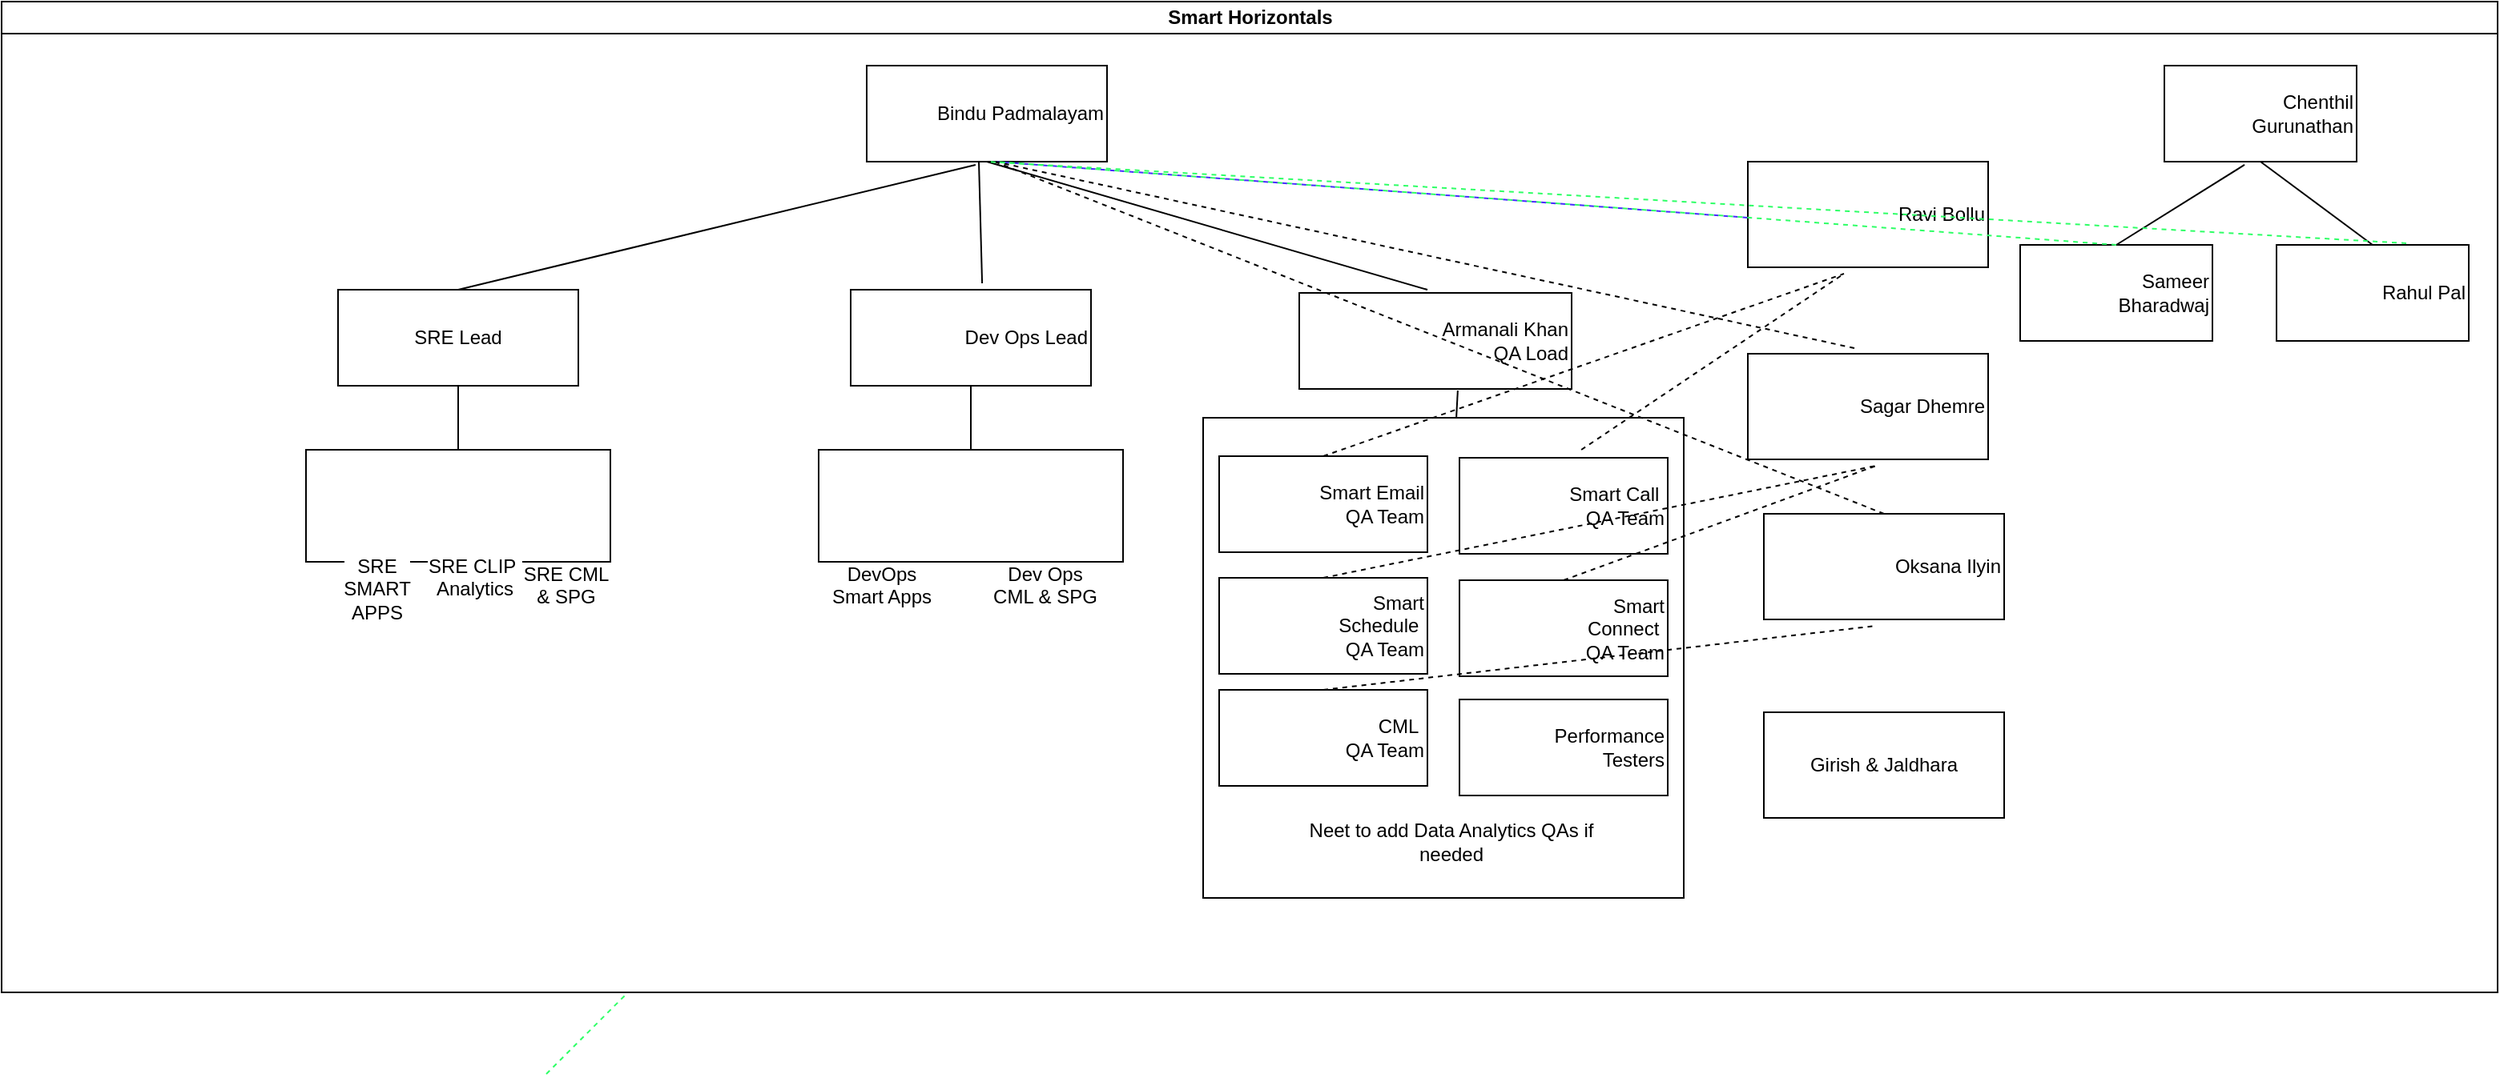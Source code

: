 <mxfile version="12.6.5" type="github">
  <diagram id="prtHgNgQTEPvFCAcTncT" name="Page-1">
    <mxGraphModel dx="2013" dy="657" grid="1" gridSize="10" guides="1" tooltips="1" connect="1" arrows="1" fold="1" page="1" pageScale="1" pageWidth="827" pageHeight="1169" math="0" shadow="0">
      <root>
        <mxCell id="0"/>
        <mxCell id="1" parent="0"/>
        <mxCell id="dNxyNK7c78bLwvsdeMH5-11" value="Smart Horizontals" style="swimlane;html=1;startSize=20;horizontal=1;containerType=tree;glass=0;" parent="1" vertex="1">
          <mxGeometry x="-20" y="130" width="1558" height="619" as="geometry"/>
        </mxCell>
        <mxCell id="RRAYRTc91nMsAFZijI1P-2" value="Ravi Bollu" style="rounded=0;whiteSpace=wrap;html=1;align=right;" vertex="1" parent="dNxyNK7c78bLwvsdeMH5-11">
          <mxGeometry x="1090" y="100" width="150" height="66" as="geometry"/>
        </mxCell>
        <mxCell id="RYNxEgdlnpWthMYJhhDc-46" value="" style="whiteSpace=wrap;html=1;aspect=fixed;" parent="dNxyNK7c78bLwvsdeMH5-11" vertex="1">
          <mxGeometry x="750" y="260" width="300" height="300" as="geometry"/>
        </mxCell>
        <mxCell id="RYNxEgdlnpWthMYJhhDc-32" value="Armanali Khan&lt;br&gt;QA Load" style="rounded=0;whiteSpace=wrap;html=1;align=right;" parent="dNxyNK7c78bLwvsdeMH5-11" vertex="1">
          <mxGeometry x="810" y="182" width="170" height="60" as="geometry"/>
        </mxCell>
        <mxCell id="RYNxEgdlnpWthMYJhhDc-1" value="Bindu Padmalayam" style="rounded=0;whiteSpace=wrap;html=1;align=right;" parent="dNxyNK7c78bLwvsdeMH5-11" vertex="1">
          <mxGeometry x="540" y="40" width="150" height="60" as="geometry"/>
        </mxCell>
        <mxCell id="RYNxEgdlnpWthMYJhhDc-2" value="" style="shape=image;html=1;verticalAlign=top;verticalLabelPosition=bottom;labelBackgroundColor=#ffffff;imageAspect=0;aspect=fixed;image=https://cdn1.iconfinder.com/data/icons/avatar-vol-9/512/10-128.png" parent="dNxyNK7c78bLwvsdeMH5-11" vertex="1">
          <mxGeometry x="540" y="40" width="48" height="48" as="geometry"/>
        </mxCell>
        <mxCell id="RYNxEgdlnpWthMYJhhDc-3" value="SRE Lead" style="rounded=0;whiteSpace=wrap;html=1;align=center;" parent="dNxyNK7c78bLwvsdeMH5-11" vertex="1">
          <mxGeometry x="210" y="180" width="150" height="60" as="geometry"/>
        </mxCell>
        <mxCell id="RYNxEgdlnpWthMYJhhDc-5" value="" style="shape=image;html=1;verticalAlign=top;verticalLabelPosition=bottom;labelBackgroundColor=#ffffff;imageAspect=0;aspect=fixed;image=https://cdn4.iconfinder.com/data/icons/avatar-vol-1-3/512/9-128.png" parent="dNxyNK7c78bLwvsdeMH5-11" vertex="1">
          <mxGeometry x="210" y="186" width="48" height="48" as="geometry"/>
        </mxCell>
        <mxCell id="RYNxEgdlnpWthMYJhhDc-6" value="" style="rounded=0;whiteSpace=wrap;html=1;" parent="dNxyNK7c78bLwvsdeMH5-11" vertex="1">
          <mxGeometry x="190" y="280" width="190" height="70" as="geometry"/>
        </mxCell>
        <mxCell id="RYNxEgdlnpWthMYJhhDc-7" value="SRE &lt;br&gt;SMART &lt;br&gt;APPS" style="shape=image;html=1;verticalAlign=top;verticalLabelPosition=bottom;labelBackgroundColor=#ffffff;imageAspect=0;aspect=fixed;image=https://cdn4.iconfinder.com/data/icons/avatar-vol-1-3/512/9-128.png" parent="dNxyNK7c78bLwvsdeMH5-11" vertex="1">
          <mxGeometry x="210" y="291" width="48" height="48" as="geometry"/>
        </mxCell>
        <mxCell id="RYNxEgdlnpWthMYJhhDc-9" value="SRE CML&lt;br&gt;&amp;amp; SPG" style="shape=image;html=1;verticalAlign=top;verticalLabelPosition=bottom;labelBackgroundColor=#ffffff;imageAspect=0;aspect=fixed;image=https://cdn4.iconfinder.com/data/icons/avatar-vol-1-3/512/9-128.png" parent="dNxyNK7c78bLwvsdeMH5-11" vertex="1">
          <mxGeometry x="328" y="296" width="48" height="48" as="geometry"/>
        </mxCell>
        <mxCell id="RYNxEgdlnpWthMYJhhDc-10" value="SRE CLIP&amp;nbsp;&lt;br&gt;Analytics" style="shape=image;html=1;verticalAlign=top;verticalLabelPosition=bottom;labelBackgroundColor=#ffffff;imageAspect=0;aspect=fixed;image=https://cdn1.iconfinder.com/data/icons/avatar-vol-9/512/10-128.png" parent="dNxyNK7c78bLwvsdeMH5-11" vertex="1">
          <mxGeometry x="271" y="291" width="48" height="48" as="geometry"/>
        </mxCell>
        <mxCell id="RYNxEgdlnpWthMYJhhDc-13" value="" style="endArrow=none;html=1;entryX=0.5;entryY=1;entryDx=0;entryDy=0;exitX=0.5;exitY=0;exitDx=0;exitDy=0;" parent="dNxyNK7c78bLwvsdeMH5-11" source="RYNxEgdlnpWthMYJhhDc-6" target="RYNxEgdlnpWthMYJhhDc-3" edge="1">
          <mxGeometry width="50" height="50" relative="1" as="geometry">
            <mxPoint x="280" y="290" as="sourcePoint"/>
            <mxPoint x="330" y="240" as="targetPoint"/>
          </mxGeometry>
        </mxCell>
        <mxCell id="RYNxEgdlnpWthMYJhhDc-14" value="" style="endArrow=none;html=1;exitX=0.5;exitY=0;exitDx=0;exitDy=0;entryX=0.453;entryY=1.033;entryDx=0;entryDy=0;entryPerimeter=0;" parent="dNxyNK7c78bLwvsdeMH5-11" source="RYNxEgdlnpWthMYJhhDc-3" target="RYNxEgdlnpWthMYJhhDc-1" edge="1">
          <mxGeometry width="50" height="50" relative="1" as="geometry">
            <mxPoint x="270" y="130" as="sourcePoint"/>
            <mxPoint x="320" y="80" as="targetPoint"/>
          </mxGeometry>
        </mxCell>
        <mxCell id="RYNxEgdlnpWthMYJhhDc-15" value="Dev Ops Lead" style="rounded=0;whiteSpace=wrap;html=1;align=right;" parent="dNxyNK7c78bLwvsdeMH5-11" vertex="1">
          <mxGeometry x="530" y="180" width="150" height="60" as="geometry"/>
        </mxCell>
        <mxCell id="RYNxEgdlnpWthMYJhhDc-17" value="" style="rounded=0;whiteSpace=wrap;html=1;" parent="dNxyNK7c78bLwvsdeMH5-11" vertex="1">
          <mxGeometry x="510" y="280" width="190" height="70" as="geometry"/>
        </mxCell>
        <mxCell id="RYNxEgdlnpWthMYJhhDc-21" value="" style="endArrow=none;html=1;entryX=0.5;entryY=1;entryDx=0;entryDy=0;exitX=0.5;exitY=0;exitDx=0;exitDy=0;" parent="dNxyNK7c78bLwvsdeMH5-11" source="RYNxEgdlnpWthMYJhhDc-17" target="RYNxEgdlnpWthMYJhhDc-15" edge="1">
          <mxGeometry width="50" height="50" relative="1" as="geometry">
            <mxPoint x="610" y="180" as="sourcePoint"/>
            <mxPoint x="660" y="130" as="targetPoint"/>
          </mxGeometry>
        </mxCell>
        <mxCell id="RYNxEgdlnpWthMYJhhDc-24" value="" style="endArrow=none;html=1;exitX=0.547;exitY=-0.067;exitDx=0;exitDy=0;exitPerimeter=0;" parent="dNxyNK7c78bLwvsdeMH5-11" source="RYNxEgdlnpWthMYJhhDc-15" edge="1">
          <mxGeometry width="50" height="50" relative="1" as="geometry">
            <mxPoint x="610" y="170" as="sourcePoint"/>
            <mxPoint x="610" y="100" as="targetPoint"/>
          </mxGeometry>
        </mxCell>
        <mxCell id="RYNxEgdlnpWthMYJhhDc-27" value="DevOps &lt;br&gt;Smart Apps" style="shape=image;html=1;verticalAlign=top;verticalLabelPosition=bottom;labelBackgroundColor=#ffffff;imageAspect=0;aspect=fixed;image=https://cdn0.iconfinder.com/data/icons/avatar-vol-2-4/512/2-128.png" parent="dNxyNK7c78bLwvsdeMH5-11" vertex="1">
          <mxGeometry x="520" y="286" width="58" height="58" as="geometry"/>
        </mxCell>
        <mxCell id="RYNxEgdlnpWthMYJhhDc-28" value="Dev Ops&lt;br&gt;CML &amp;amp; SPG" style="shape=image;html=1;verticalAlign=top;verticalLabelPosition=bottom;labelBackgroundColor=#ffffff;imageAspect=0;aspect=fixed;image=https://cdn0.iconfinder.com/data/icons/avatar-vol-2-4/512/2-128.png" parent="dNxyNK7c78bLwvsdeMH5-11" vertex="1">
          <mxGeometry x="622" y="286" width="58" height="58" as="geometry"/>
        </mxCell>
        <mxCell id="RYNxEgdlnpWthMYJhhDc-29" value="" style="shape=image;html=1;verticalAlign=top;verticalLabelPosition=bottom;labelBackgroundColor=#ffffff;imageAspect=0;aspect=fixed;image=https://cdn0.iconfinder.com/data/icons/avatar-vol-2-4/512/2-128.png" parent="dNxyNK7c78bLwvsdeMH5-11" vertex="1">
          <mxGeometry x="530" y="182" width="58" height="58" as="geometry"/>
        </mxCell>
        <mxCell id="RYNxEgdlnpWthMYJhhDc-31" value="" style="shape=image;html=1;verticalAlign=top;verticalLabelPosition=bottom;labelBackgroundColor=#ffffff;imageAspect=0;aspect=fixed;image=https://cdn0.iconfinder.com/data/icons/avatar-vol-2-4/512/8-128.png" parent="dNxyNK7c78bLwvsdeMH5-11" vertex="1">
          <mxGeometry x="820" y="186" width="56" height="56" as="geometry"/>
        </mxCell>
        <mxCell id="RYNxEgdlnpWthMYJhhDc-35" value="" style="endArrow=none;html=1;entryX=0.5;entryY=1;entryDx=0;entryDy=0;" parent="dNxyNK7c78bLwvsdeMH5-11" target="RYNxEgdlnpWthMYJhhDc-1" edge="1">
          <mxGeometry width="50" height="50" relative="1" as="geometry">
            <mxPoint x="890" y="180" as="sourcePoint"/>
            <mxPoint x="780" y="110" as="targetPoint"/>
          </mxGeometry>
        </mxCell>
        <mxCell id="RYNxEgdlnpWthMYJhhDc-36" value="Smart Email &lt;br&gt;QA Team" style="rounded=0;whiteSpace=wrap;html=1;align=right;" parent="dNxyNK7c78bLwvsdeMH5-11" vertex="1">
          <mxGeometry x="760" y="284" width="130" height="60" as="geometry"/>
        </mxCell>
        <mxCell id="RYNxEgdlnpWthMYJhhDc-37" value="" style="shape=image;html=1;verticalAlign=top;verticalLabelPosition=bottom;labelBackgroundColor=#ffffff;imageAspect=0;aspect=fixed;image=https://cdn0.iconfinder.com/data/icons/user-collection-4/512/users-128.png" parent="dNxyNK7c78bLwvsdeMH5-11" vertex="1">
          <mxGeometry x="769" y="288" width="51" height="51" as="geometry"/>
        </mxCell>
        <mxCell id="RYNxEgdlnpWthMYJhhDc-38" value="Smart Call&amp;nbsp;&lt;br&gt;QA Team" style="rounded=0;whiteSpace=wrap;html=1;align=right;" parent="dNxyNK7c78bLwvsdeMH5-11" vertex="1">
          <mxGeometry x="910" y="285" width="130" height="60" as="geometry"/>
        </mxCell>
        <mxCell id="RYNxEgdlnpWthMYJhhDc-39" value="" style="shape=image;html=1;verticalAlign=top;verticalLabelPosition=bottom;labelBackgroundColor=#ffffff;imageAspect=0;aspect=fixed;image=https://cdn0.iconfinder.com/data/icons/user-collection-4/512/users-128.png" parent="dNxyNK7c78bLwvsdeMH5-11" vertex="1">
          <mxGeometry x="920" y="291" width="51" height="51" as="geometry"/>
        </mxCell>
        <mxCell id="RYNxEgdlnpWthMYJhhDc-40" value="Smart &lt;br&gt;Schedule&amp;nbsp;&lt;br&gt;QA Team" style="rounded=0;whiteSpace=wrap;html=1;align=right;" parent="dNxyNK7c78bLwvsdeMH5-11" vertex="1">
          <mxGeometry x="760" y="360" width="130" height="60" as="geometry"/>
        </mxCell>
        <mxCell id="RYNxEgdlnpWthMYJhhDc-41" value="" style="shape=image;html=1;verticalAlign=top;verticalLabelPosition=bottom;labelBackgroundColor=#ffffff;imageAspect=0;aspect=fixed;image=https://cdn0.iconfinder.com/data/icons/user-collection-4/512/users-128.png" parent="dNxyNK7c78bLwvsdeMH5-11" vertex="1">
          <mxGeometry x="770" y="366" width="51" height="51" as="geometry"/>
        </mxCell>
        <mxCell id="RYNxEgdlnpWthMYJhhDc-42" value="Smart &lt;br&gt;Connect&amp;nbsp;&lt;br&gt;QA Team" style="rounded=0;whiteSpace=wrap;html=1;align=right;" parent="dNxyNK7c78bLwvsdeMH5-11" vertex="1">
          <mxGeometry x="910" y="361.5" width="130" height="60" as="geometry"/>
        </mxCell>
        <mxCell id="RYNxEgdlnpWthMYJhhDc-43" value="" style="shape=image;html=1;verticalAlign=top;verticalLabelPosition=bottom;labelBackgroundColor=#ffffff;imageAspect=0;aspect=fixed;image=https://cdn0.iconfinder.com/data/icons/user-collection-4/512/users-128.png" parent="dNxyNK7c78bLwvsdeMH5-11" vertex="1">
          <mxGeometry x="920" y="367.5" width="51" height="51" as="geometry"/>
        </mxCell>
        <mxCell id="RYNxEgdlnpWthMYJhhDc-44" value="CML&amp;nbsp;&lt;br&gt;QA Team" style="rounded=0;whiteSpace=wrap;html=1;align=right;" parent="dNxyNK7c78bLwvsdeMH5-11" vertex="1">
          <mxGeometry x="760" y="430" width="130" height="60" as="geometry"/>
        </mxCell>
        <mxCell id="RYNxEgdlnpWthMYJhhDc-45" value="" style="shape=image;html=1;verticalAlign=top;verticalLabelPosition=bottom;labelBackgroundColor=#ffffff;imageAspect=0;aspect=fixed;image=https://cdn0.iconfinder.com/data/icons/user-collection-4/512/users-128.png" parent="dNxyNK7c78bLwvsdeMH5-11" vertex="1">
          <mxGeometry x="770" y="436" width="51" height="51" as="geometry"/>
        </mxCell>
        <mxCell id="RYNxEgdlnpWthMYJhhDc-47" value="Performance &lt;br&gt;Testers" style="rounded=0;whiteSpace=wrap;html=1;align=right;" parent="dNxyNK7c78bLwvsdeMH5-11" vertex="1">
          <mxGeometry x="910" y="436" width="130" height="60" as="geometry"/>
        </mxCell>
        <mxCell id="RYNxEgdlnpWthMYJhhDc-48" value="" style="shape=image;html=1;verticalAlign=top;verticalLabelPosition=bottom;labelBackgroundColor=#ffffff;imageAspect=0;aspect=fixed;image=https://cdn0.iconfinder.com/data/icons/user-collection-4/512/users-128.png" parent="dNxyNK7c78bLwvsdeMH5-11" vertex="1">
          <mxGeometry x="920" y="442" width="51" height="51" as="geometry"/>
        </mxCell>
        <mxCell id="RYNxEgdlnpWthMYJhhDc-51" value="" style="endArrow=none;html=1;entryX=0.582;entryY=1.017;entryDx=0;entryDy=0;entryPerimeter=0;" parent="dNxyNK7c78bLwvsdeMH5-11" source="RYNxEgdlnpWthMYJhhDc-46" target="RYNxEgdlnpWthMYJhhDc-32" edge="1">
          <mxGeometry width="50" height="50" relative="1" as="geometry">
            <mxPoint x="890" y="300" as="sourcePoint"/>
            <mxPoint x="940" y="250" as="targetPoint"/>
          </mxGeometry>
        </mxCell>
        <mxCell id="RRAYRTc91nMsAFZijI1P-1" value="" style="shape=image;html=1;verticalAlign=top;verticalLabelPosition=bottom;labelBackgroundColor=#ffffff;imageAspect=0;aspect=fixed;image=https://cdn0.iconfinder.com/data/icons/avatar-vol-2-4/512/7-128.png" vertex="1" parent="dNxyNK7c78bLwvsdeMH5-11">
          <mxGeometry x="1090" y="106" width="58" height="58" as="geometry"/>
        </mxCell>
        <mxCell id="RRAYRTc91nMsAFZijI1P-3" value="" style="endArrow=none;dashed=1;html=1;exitX=0.5;exitY=0;exitDx=0;exitDy=0;" edge="1" parent="dNxyNK7c78bLwvsdeMH5-11" source="RYNxEgdlnpWthMYJhhDc-36">
          <mxGeometry width="50" height="50" relative="1" as="geometry">
            <mxPoint x="1170" y="310" as="sourcePoint"/>
            <mxPoint x="1150" y="170" as="targetPoint"/>
          </mxGeometry>
        </mxCell>
        <mxCell id="RRAYRTc91nMsAFZijI1P-4" value="Sagar Dhemre" style="rounded=0;whiteSpace=wrap;html=1;align=right;" vertex="1" parent="dNxyNK7c78bLwvsdeMH5-11">
          <mxGeometry x="1090" y="220" width="150" height="66" as="geometry"/>
        </mxCell>
        <mxCell id="RRAYRTc91nMsAFZijI1P-5" value="" style="shape=image;html=1;verticalAlign=top;verticalLabelPosition=bottom;labelBackgroundColor=#ffffff;imageAspect=0;aspect=fixed;image=https://cdn0.iconfinder.com/data/icons/avatar-vol-2-4/512/7-128.png" vertex="1" parent="dNxyNK7c78bLwvsdeMH5-11">
          <mxGeometry x="1090" y="226" width="58" height="58" as="geometry"/>
        </mxCell>
        <mxCell id="RRAYRTc91nMsAFZijI1P-6" value="" style="endArrow=none;dashed=1;html=1;exitX=0.5;exitY=0;exitDx=0;exitDy=0;" edge="1" parent="dNxyNK7c78bLwvsdeMH5-11" source="RYNxEgdlnpWthMYJhhDc-40">
          <mxGeometry width="50" height="50" relative="1" as="geometry">
            <mxPoint x="1150" y="340" as="sourcePoint"/>
            <mxPoint x="1170" y="290" as="targetPoint"/>
          </mxGeometry>
        </mxCell>
        <mxCell id="RRAYRTc91nMsAFZijI1P-7" value="" style="endArrow=none;dashed=1;html=1;exitX=0.5;exitY=0;exitDx=0;exitDy=0;" edge="1" parent="dNxyNK7c78bLwvsdeMH5-11" source="RYNxEgdlnpWthMYJhhDc-42">
          <mxGeometry width="50" height="50" relative="1" as="geometry">
            <mxPoint x="1150" y="400" as="sourcePoint"/>
            <mxPoint x="1170" y="290" as="targetPoint"/>
          </mxGeometry>
        </mxCell>
        <mxCell id="RRAYRTc91nMsAFZijI1P-8" value="" style="endArrow=none;dashed=1;html=1;exitX=0.585;exitY=-0.083;exitDx=0;exitDy=0;exitPerimeter=0;" edge="1" parent="dNxyNK7c78bLwvsdeMH5-11" source="RYNxEgdlnpWthMYJhhDc-38">
          <mxGeometry width="50" height="50" relative="1" as="geometry">
            <mxPoint x="1140" y="220" as="sourcePoint"/>
            <mxPoint x="1150" y="170" as="targetPoint"/>
          </mxGeometry>
        </mxCell>
        <mxCell id="RRAYRTc91nMsAFZijI1P-9" value="Oksana Ilyin" style="rounded=0;whiteSpace=wrap;html=1;align=right;" vertex="1" parent="dNxyNK7c78bLwvsdeMH5-11">
          <mxGeometry x="1100" y="320" width="150" height="66" as="geometry"/>
        </mxCell>
        <mxCell id="RRAYRTc91nMsAFZijI1P-11" value="" style="shape=image;html=1;verticalAlign=top;verticalLabelPosition=bottom;labelBackgroundColor=#ffffff;imageAspect=0;aspect=fixed;image=https://cdn1.iconfinder.com/data/icons/avatar-vol-9/512/10-128.png" vertex="1" parent="dNxyNK7c78bLwvsdeMH5-11">
          <mxGeometry x="1110" y="329" width="48" height="48" as="geometry"/>
        </mxCell>
        <mxCell id="RRAYRTc91nMsAFZijI1P-12" value="" style="endArrow=none;dashed=1;html=1;exitX=0.5;exitY=0;exitDx=0;exitDy=0;" edge="1" parent="dNxyNK7c78bLwvsdeMH5-11" source="RYNxEgdlnpWthMYJhhDc-44">
          <mxGeometry width="50" height="50" relative="1" as="geometry">
            <mxPoint x="1140" y="470" as="sourcePoint"/>
            <mxPoint x="1170" y="390" as="targetPoint"/>
          </mxGeometry>
        </mxCell>
        <mxCell id="RRAYRTc91nMsAFZijI1P-13" value="Neet to add Data Analytics QAs if needed" style="text;html=1;strokeColor=none;fillColor=none;align=center;verticalAlign=middle;whiteSpace=wrap;rounded=0;" vertex="1" parent="dNxyNK7c78bLwvsdeMH5-11">
          <mxGeometry x="800" y="510" width="210" height="30" as="geometry"/>
        </mxCell>
        <mxCell id="RRAYRTc91nMsAFZijI1P-14" value="" style="endArrow=none;dashed=1;html=1;entryX=0;entryY=0.5;entryDx=0;entryDy=0;strokeColor=#482BFF;" edge="1" parent="dNxyNK7c78bLwvsdeMH5-11" target="RRAYRTc91nMsAFZijI1P-1">
          <mxGeometry width="50" height="50" relative="1" as="geometry">
            <mxPoint x="620" y="100" as="sourcePoint"/>
            <mxPoint x="900" y="80" as="targetPoint"/>
          </mxGeometry>
        </mxCell>
        <mxCell id="RRAYRTc91nMsAFZijI1P-15" value="" style="endArrow=none;dashed=1;html=1;entryX=0.46;entryY=-0.045;entryDx=0;entryDy=0;entryPerimeter=0;strokeColor=#000000;" edge="1" parent="dNxyNK7c78bLwvsdeMH5-11" target="RRAYRTc91nMsAFZijI1P-4">
          <mxGeometry width="50" height="50" relative="1" as="geometry">
            <mxPoint x="620" y="100" as="sourcePoint"/>
            <mxPoint x="1010" y="130" as="targetPoint"/>
          </mxGeometry>
        </mxCell>
        <mxCell id="RRAYRTc91nMsAFZijI1P-16" value="" style="endArrow=none;dashed=1;html=1;entryX=0.5;entryY=0;entryDx=0;entryDy=0;strokeColor=#000000;" edge="1" parent="dNxyNK7c78bLwvsdeMH5-11" target="RRAYRTc91nMsAFZijI1P-9">
          <mxGeometry width="50" height="50" relative="1" as="geometry">
            <mxPoint x="620" y="100" as="sourcePoint"/>
            <mxPoint x="1050" y="130" as="targetPoint"/>
          </mxGeometry>
        </mxCell>
        <mxCell id="RRAYRTc91nMsAFZijI1P-17" value="Girish &amp;amp; Jaldhara" style="rounded=0;whiteSpace=wrap;html=1;" vertex="1" parent="dNxyNK7c78bLwvsdeMH5-11">
          <mxGeometry x="1100" y="444" width="150" height="66" as="geometry"/>
        </mxCell>
        <mxCell id="RRAYRTc91nMsAFZijI1P-18" value="Chenthil &lt;br&gt;Gurunathan" style="rounded=0;whiteSpace=wrap;html=1;align=right;" vertex="1" parent="dNxyNK7c78bLwvsdeMH5-11">
          <mxGeometry x="1350" y="40" width="120" height="60" as="geometry"/>
        </mxCell>
        <mxCell id="RRAYRTc91nMsAFZijI1P-19" value="" style="shape=image;html=1;verticalAlign=top;verticalLabelPosition=bottom;labelBackgroundColor=#ffffff;imageAspect=0;aspect=fixed;image=https://cdn4.iconfinder.com/data/icons/avatar-vol-1-3/512/7-128.png" vertex="1" parent="dNxyNK7c78bLwvsdeMH5-11">
          <mxGeometry x="1350" y="46" width="44" height="44" as="geometry"/>
        </mxCell>
        <mxCell id="RRAYRTc91nMsAFZijI1P-20" value="Sameer&lt;br&gt;Bharadwaj" style="rounded=0;whiteSpace=wrap;html=1;align=right;" vertex="1" parent="dNxyNK7c78bLwvsdeMH5-11">
          <mxGeometry x="1260" y="152" width="120" height="60" as="geometry"/>
        </mxCell>
        <mxCell id="RRAYRTc91nMsAFZijI1P-21" value="" style="shape=image;html=1;verticalAlign=top;verticalLabelPosition=bottom;labelBackgroundColor=#ffffff;imageAspect=0;aspect=fixed;image=https://cdn4.iconfinder.com/data/icons/avatar-vol-1-3/512/7-128.png" vertex="1" parent="dNxyNK7c78bLwvsdeMH5-11">
          <mxGeometry x="1260" y="158" width="44" height="44" as="geometry"/>
        </mxCell>
        <mxCell id="RRAYRTc91nMsAFZijI1P-22" value="Rahul Pal" style="rounded=0;whiteSpace=wrap;html=1;align=right;" vertex="1" parent="dNxyNK7c78bLwvsdeMH5-11">
          <mxGeometry x="1420" y="152" width="120" height="60" as="geometry"/>
        </mxCell>
        <mxCell id="RRAYRTc91nMsAFZijI1P-23" value="" style="shape=image;html=1;verticalAlign=top;verticalLabelPosition=bottom;labelBackgroundColor=#ffffff;imageAspect=0;aspect=fixed;image=https://cdn4.iconfinder.com/data/icons/avatar-vol-1-3/512/7-128.png" vertex="1" parent="dNxyNK7c78bLwvsdeMH5-11">
          <mxGeometry x="1426" y="160" width="44" height="44" as="geometry"/>
        </mxCell>
        <mxCell id="RRAYRTc91nMsAFZijI1P-26" value="" style="endArrow=none;html=1;strokeColor=#000000;exitX=0.5;exitY=0;exitDx=0;exitDy=0;entryX=0.417;entryY=1.033;entryDx=0;entryDy=0;entryPerimeter=0;" edge="1" parent="dNxyNK7c78bLwvsdeMH5-11" source="RRAYRTc91nMsAFZijI1P-20" target="RRAYRTc91nMsAFZijI1P-18">
          <mxGeometry width="50" height="50" relative="1" as="geometry">
            <mxPoint x="1346" y="176" as="sourcePoint"/>
            <mxPoint x="1396" y="126" as="targetPoint"/>
          </mxGeometry>
        </mxCell>
        <mxCell id="RRAYRTc91nMsAFZijI1P-27" value="" style="endArrow=none;html=1;strokeColor=#000000;entryX=0.5;entryY=1;entryDx=0;entryDy=0;exitX=0.5;exitY=0;exitDx=0;exitDy=0;" edge="1" parent="dNxyNK7c78bLwvsdeMH5-11" source="RRAYRTc91nMsAFZijI1P-22" target="RRAYRTc91nMsAFZijI1P-18">
          <mxGeometry width="50" height="50" relative="1" as="geometry">
            <mxPoint x="1420" y="340" as="sourcePoint"/>
            <mxPoint x="1470" y="290" as="targetPoint"/>
          </mxGeometry>
        </mxCell>
        <mxCell id="RRAYRTc91nMsAFZijI1P-28" value="" style="endArrow=none;dashed=1;html=1;strokeColor=#2EFF66;exitX=0.5;exitY=0;exitDx=0;exitDy=0;" edge="1" parent="dNxyNK7c78bLwvsdeMH5-11" source="RRAYRTc91nMsAFZijI1P-20">
          <mxGeometry width="50" height="50" relative="1" as="geometry">
            <mxPoint x="1350" y="350" as="sourcePoint"/>
            <mxPoint x="620" y="100" as="targetPoint"/>
          </mxGeometry>
        </mxCell>
        <mxCell id="RRAYRTc91nMsAFZijI1P-31" value="" style="endArrow=none;dashed=1;html=1;strokeColor=#2EFF66;entryX=0.5;entryY=1;entryDx=0;entryDy=0;exitX=0.675;exitY=-0.017;exitDx=0;exitDy=0;exitPerimeter=0;" edge="1" parent="dNxyNK7c78bLwvsdeMH5-11" source="RRAYRTc91nMsAFZijI1P-22" target="RYNxEgdlnpWthMYJhhDc-1">
          <mxGeometry width="50" height="50" relative="1" as="geometry">
            <mxPoint x="610" y="150" as="sourcePoint"/>
            <mxPoint x="660" y="100" as="targetPoint"/>
          </mxGeometry>
        </mxCell>
        <mxCell id="RRAYRTc91nMsAFZijI1P-30" value="" style="endArrow=none;dashed=1;html=1;strokeColor=#2EFF66;" edge="1" parent="1">
          <mxGeometry width="50" height="50" relative="1" as="geometry">
            <mxPoint x="320" y="800" as="sourcePoint"/>
            <mxPoint x="370" y="750" as="targetPoint"/>
          </mxGeometry>
        </mxCell>
      </root>
    </mxGraphModel>
  </diagram>
</mxfile>
